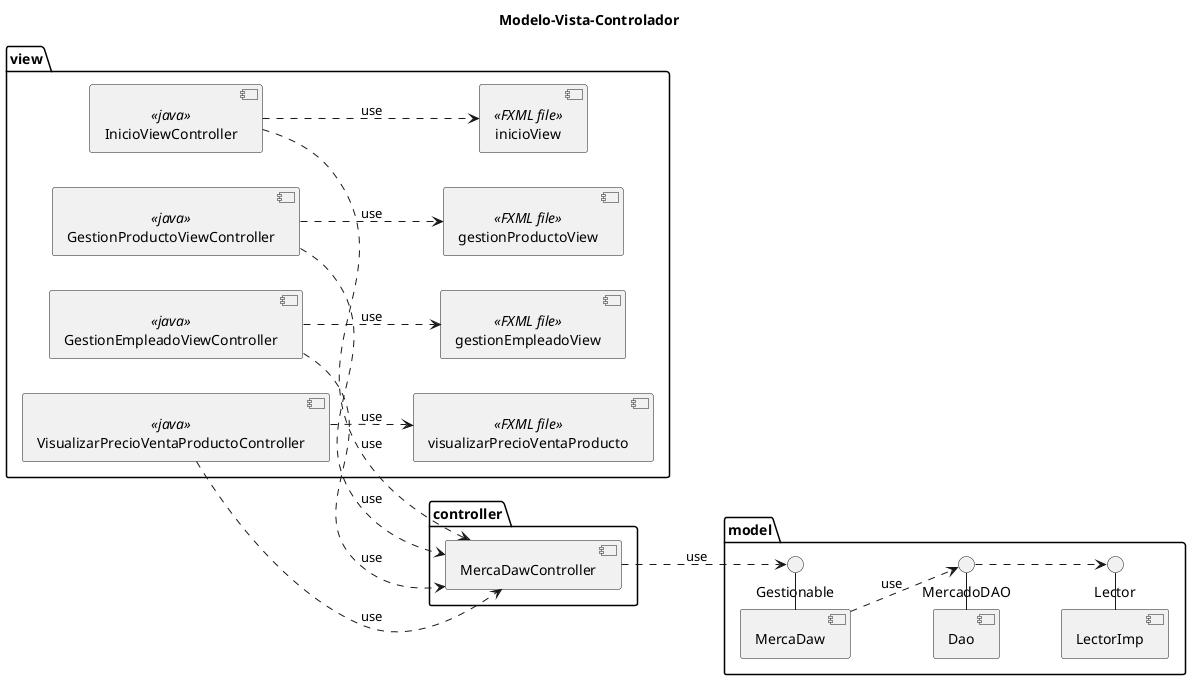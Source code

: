 @startuml Modelo-Vista-Controlador
title Modelo-Vista-Controlador
left to right direction
package view{
    component InicioViewController <<java>> as inicioController
    component GestionProductoViewController <<java>> as gestionProdController
    component GestionEmpleadoViewController <<java>> as gestionEmpController
    component VisualizarPrecioVentaProductoController <<java>> as visualizarPrecioVentaProdController

    component inicioView <<FXML file>> as inicioView
    component gestionProductoView <<FXML file>> as gestionProdView
    component gestionEmpleadoView <<FXML file>> as gestionEmpView
    component visualizarPrecioVentaProducto <<FXML file>> as visualizarPrecioVentaProdView
}

package controller{
    component MercaDawController as mdc
}

package model{
    component MercaDaw
    component Dao 
    component LectorImp

    () "MercadoDAO" as dao
    () "Gestionable" as gestion
    () "Lector" as lectorif

    MercaDaw -() gestion
    Dao -() dao
    LectorImp -() lectorif

}

mdc ..> gestion : use
MercaDaw ..> dao : use

    inicioController ..> inicioView: use
    gestionProdController ..> gestionProdView: use
    gestionEmpController ..> gestionEmpView: use
    visualizarPrecioVentaProdController ..> visualizarPrecioVentaProdView: use

    visualizarPrecioVentaProdController ..> mdc:use
    gestionProdController ..> mdc: use
    gestionEmpController ..> mdc: use
    inicioController ..> mdc: use

dao ..> lectorif

@enduml